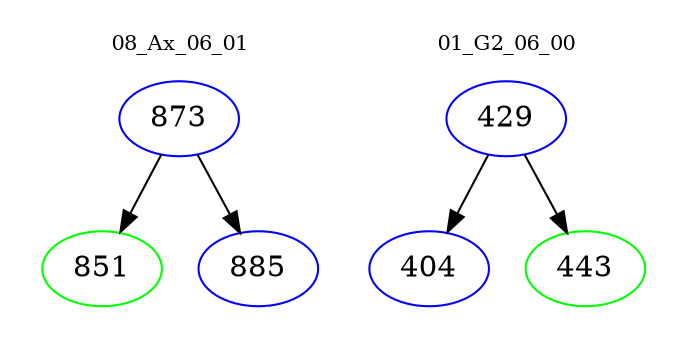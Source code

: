 digraph{
subgraph cluster_0 {
color = white
label = "08_Ax_06_01";
fontsize=10;
T0_873 [label="873", color="blue"]
T0_873 -> T0_851 [color="black"]
T0_851 [label="851", color="green"]
T0_873 -> T0_885 [color="black"]
T0_885 [label="885", color="blue"]
}
subgraph cluster_1 {
color = white
label = "01_G2_06_00";
fontsize=10;
T1_429 [label="429", color="blue"]
T1_429 -> T1_404 [color="black"]
T1_404 [label="404", color="blue"]
T1_429 -> T1_443 [color="black"]
T1_443 [label="443", color="green"]
}
}
